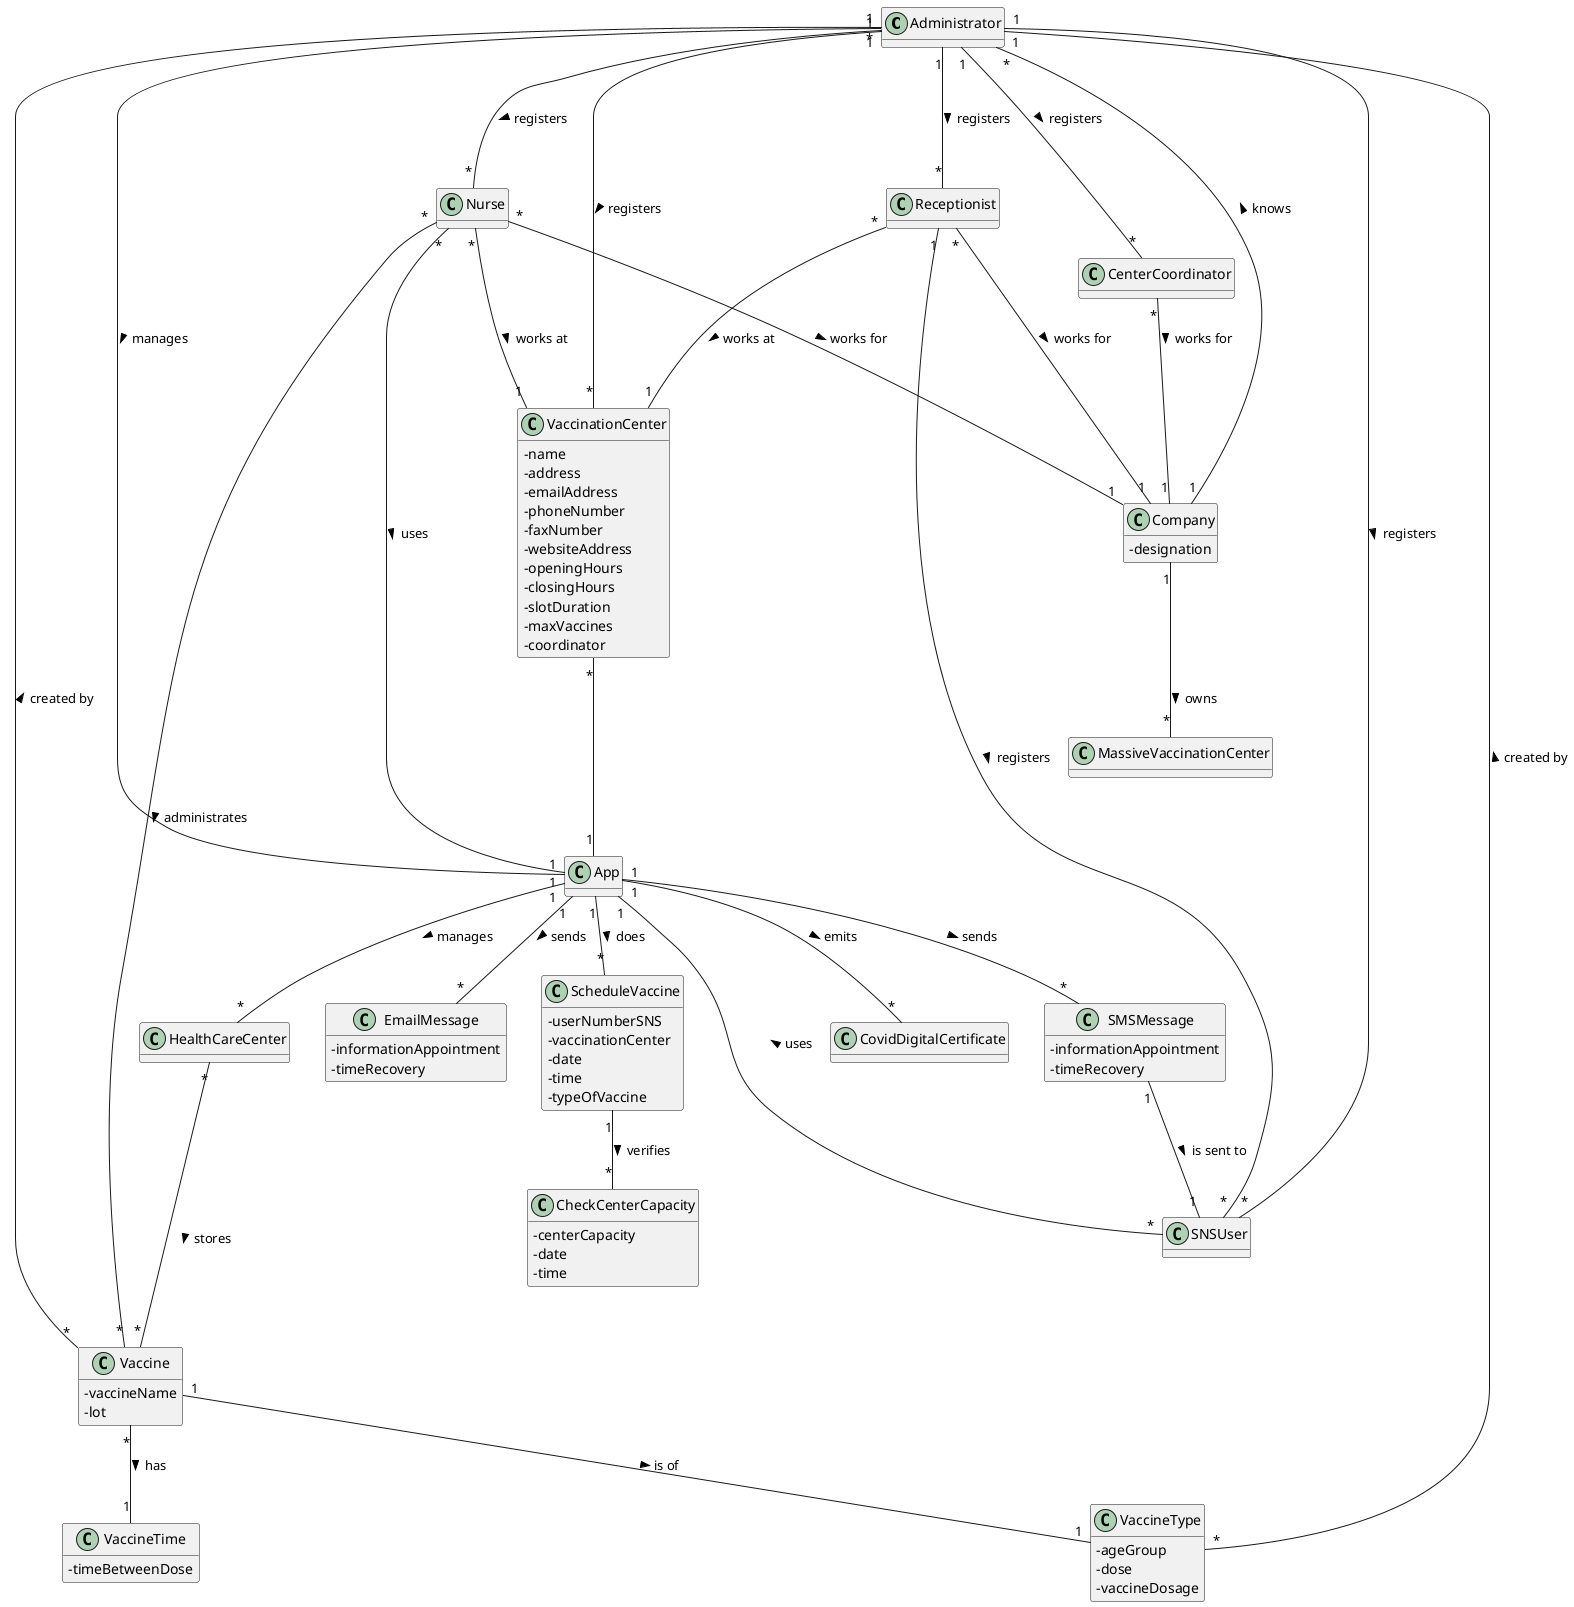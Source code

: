 @startuml
skinparam classAttributeIconSize 0
hide methods

class Administrator{
}

class Nurse{
}

class SNSUser{
}

class Receptionist{
}

class CenterCoordinator{
}

class HealthCareCenter {
}

class Company {
- designation
}

class MassiveVaccinationCenter {
}

class CovidDigitalCertificate {
}

class App{
}

class SMSMessage {
- informationAppointment
- timeRecovery
}

class EmailMessage {
- informationAppointment
- timeRecovery
}

class Vaccine {
- vaccineName
- lot
}

class VaccineType {
- ageGroup
- dose
- vaccineDosage
}

class VaccineTime {
- timeBetweenDose
}

class CheckCenterCapacity {
- centerCapacity
- date
- time
}

class ScheduleVaccine {
- userNumberSNS
- vaccinationCenter
- date
- time
- typeOfVaccine
}

class VaccinationCenter {
  - name
  - address
  - emailAddress
  - phoneNumber
  - faxNumber
  - websiteAddress
  - openingHours
  - closingHours
  - slotDuration
  - maxVaccines
  - coordinator
}

Administrator "1"---"*" Nurse : registers >
Administrator "1"---"*" CenterCoordinator : registers >
Administrator "1"---"*" Receptionist : registers >
Administrator "1"---"*" SNSUser : registers >
Administrator "1"---"*" VaccinationCenter : registers >
Administrator "*"---"1" App : manages >
SNSUser "*"---"1" App : uses >
VaccinationCenter "*"---"1" App
Nurse "*"---"1" App : uses >
Nurse "*"---"1" Company : works for >
Nurse "*"---"*" Vaccine : administrates >
Nurse "*"---"1" VaccinationCenter : works at >
Receptionist "1"---"*" SNSUser : registers >
Receptionist "*"---"1" VaccinationCenter : works at >
Receptionist "*"---"1" Company : works for >
CenterCoordinator "*"--"1" Company : works for >
Company "1"--"*" MassiveVaccinationCenter : owns >
Company "1"--"*" Administrator : knows >
Vaccine "1"--"1" VaccineType : is of >
Vaccine "*"--"1" VaccineTime : has >
App "1"--"*" ScheduleVaccine : does >
App "1"--"*" SMSMessage : sends >
App "1"--"*" HealthCareCenter : manages >
App "1"--"*" CovidDigitalCertificate : emits >
App "1"--"*" EmailMessage : sends >
ScheduleVaccine "1"--"*" CheckCenterCapacity : verifies >
HealthCareCenter "*"---"*" Vaccine : stores >
VaccineType "*"--"1" Administrator : created by >
Vaccine "*"--"1" Administrator : created by >
SMSMessage "1"--"1" SNSUser : is sent to >



@enduml